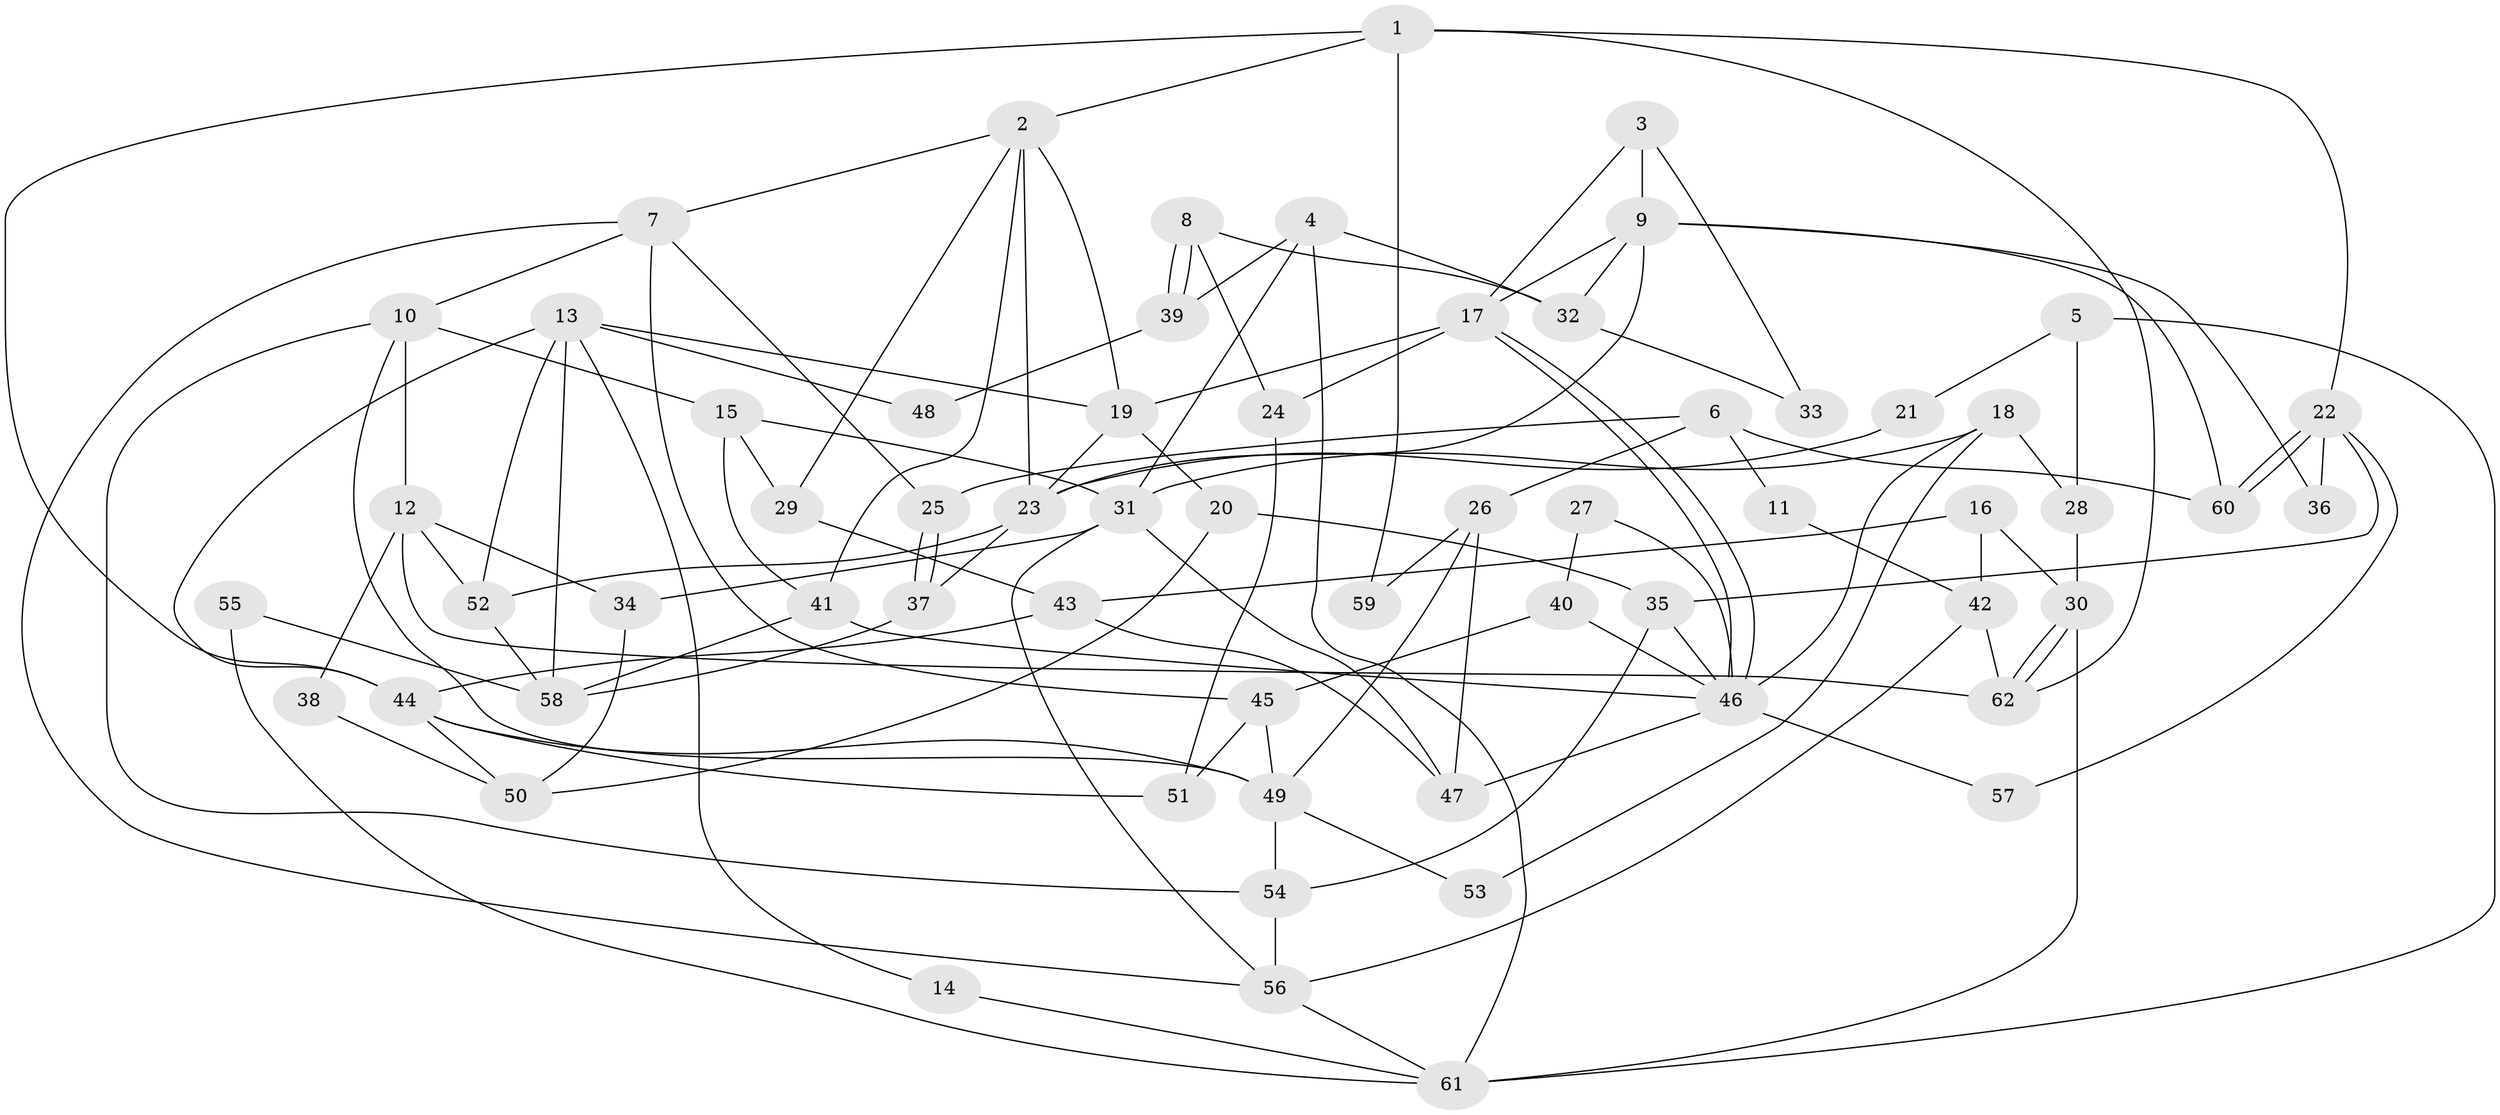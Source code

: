 // Generated by graph-tools (version 1.1) at 2025/02/03/09/25 03:02:14]
// undirected, 62 vertices, 124 edges
graph export_dot {
graph [start="1"]
  node [color=gray90,style=filled];
  1;
  2;
  3;
  4;
  5;
  6;
  7;
  8;
  9;
  10;
  11;
  12;
  13;
  14;
  15;
  16;
  17;
  18;
  19;
  20;
  21;
  22;
  23;
  24;
  25;
  26;
  27;
  28;
  29;
  30;
  31;
  32;
  33;
  34;
  35;
  36;
  37;
  38;
  39;
  40;
  41;
  42;
  43;
  44;
  45;
  46;
  47;
  48;
  49;
  50;
  51;
  52;
  53;
  54;
  55;
  56;
  57;
  58;
  59;
  60;
  61;
  62;
  1 -- 22;
  1 -- 44;
  1 -- 2;
  1 -- 59;
  1 -- 62;
  2 -- 23;
  2 -- 7;
  2 -- 19;
  2 -- 29;
  2 -- 41;
  3 -- 17;
  3 -- 9;
  3 -- 33;
  4 -- 31;
  4 -- 32;
  4 -- 39;
  4 -- 61;
  5 -- 28;
  5 -- 61;
  5 -- 21;
  6 -- 60;
  6 -- 25;
  6 -- 11;
  6 -- 26;
  7 -- 10;
  7 -- 25;
  7 -- 45;
  7 -- 56;
  8 -- 39;
  8 -- 39;
  8 -- 24;
  8 -- 32;
  9 -- 23;
  9 -- 17;
  9 -- 32;
  9 -- 36;
  9 -- 60;
  10 -- 54;
  10 -- 49;
  10 -- 12;
  10 -- 15;
  11 -- 42;
  12 -- 62;
  12 -- 34;
  12 -- 38;
  12 -- 52;
  13 -- 44;
  13 -- 19;
  13 -- 14;
  13 -- 48;
  13 -- 52;
  13 -- 58;
  14 -- 61;
  15 -- 41;
  15 -- 29;
  15 -- 31;
  16 -- 43;
  16 -- 30;
  16 -- 42;
  17 -- 19;
  17 -- 46;
  17 -- 46;
  17 -- 24;
  18 -- 31;
  18 -- 46;
  18 -- 28;
  18 -- 53;
  19 -- 23;
  19 -- 20;
  20 -- 35;
  20 -- 50;
  21 -- 23;
  22 -- 35;
  22 -- 60;
  22 -- 60;
  22 -- 36;
  22 -- 57;
  23 -- 37;
  23 -- 52;
  24 -- 51;
  25 -- 37;
  25 -- 37;
  26 -- 47;
  26 -- 49;
  26 -- 59;
  27 -- 40;
  27 -- 46;
  28 -- 30;
  29 -- 43;
  30 -- 61;
  30 -- 62;
  30 -- 62;
  31 -- 56;
  31 -- 34;
  31 -- 47;
  32 -- 33;
  34 -- 50;
  35 -- 46;
  35 -- 54;
  37 -- 58;
  38 -- 50;
  39 -- 48;
  40 -- 45;
  40 -- 46;
  41 -- 58;
  41 -- 46;
  42 -- 62;
  42 -- 56;
  43 -- 47;
  43 -- 44;
  44 -- 50;
  44 -- 49;
  44 -- 51;
  45 -- 49;
  45 -- 51;
  46 -- 47;
  46 -- 57;
  49 -- 53;
  49 -- 54;
  52 -- 58;
  54 -- 56;
  55 -- 61;
  55 -- 58;
  56 -- 61;
}
